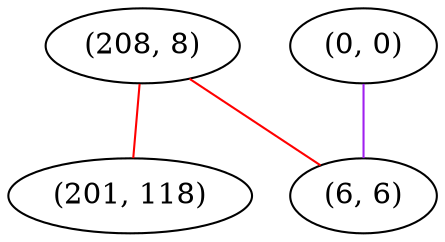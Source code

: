graph "" {
"(208, 8)";
"(201, 118)";
"(0, 0)";
"(6, 6)";
"(208, 8)" -- "(201, 118)"  [color=red, key=0, weight=1];
"(208, 8)" -- "(6, 6)"  [color=red, key=0, weight=1];
"(0, 0)" -- "(6, 6)"  [color=purple, key=0, weight=4];
}
